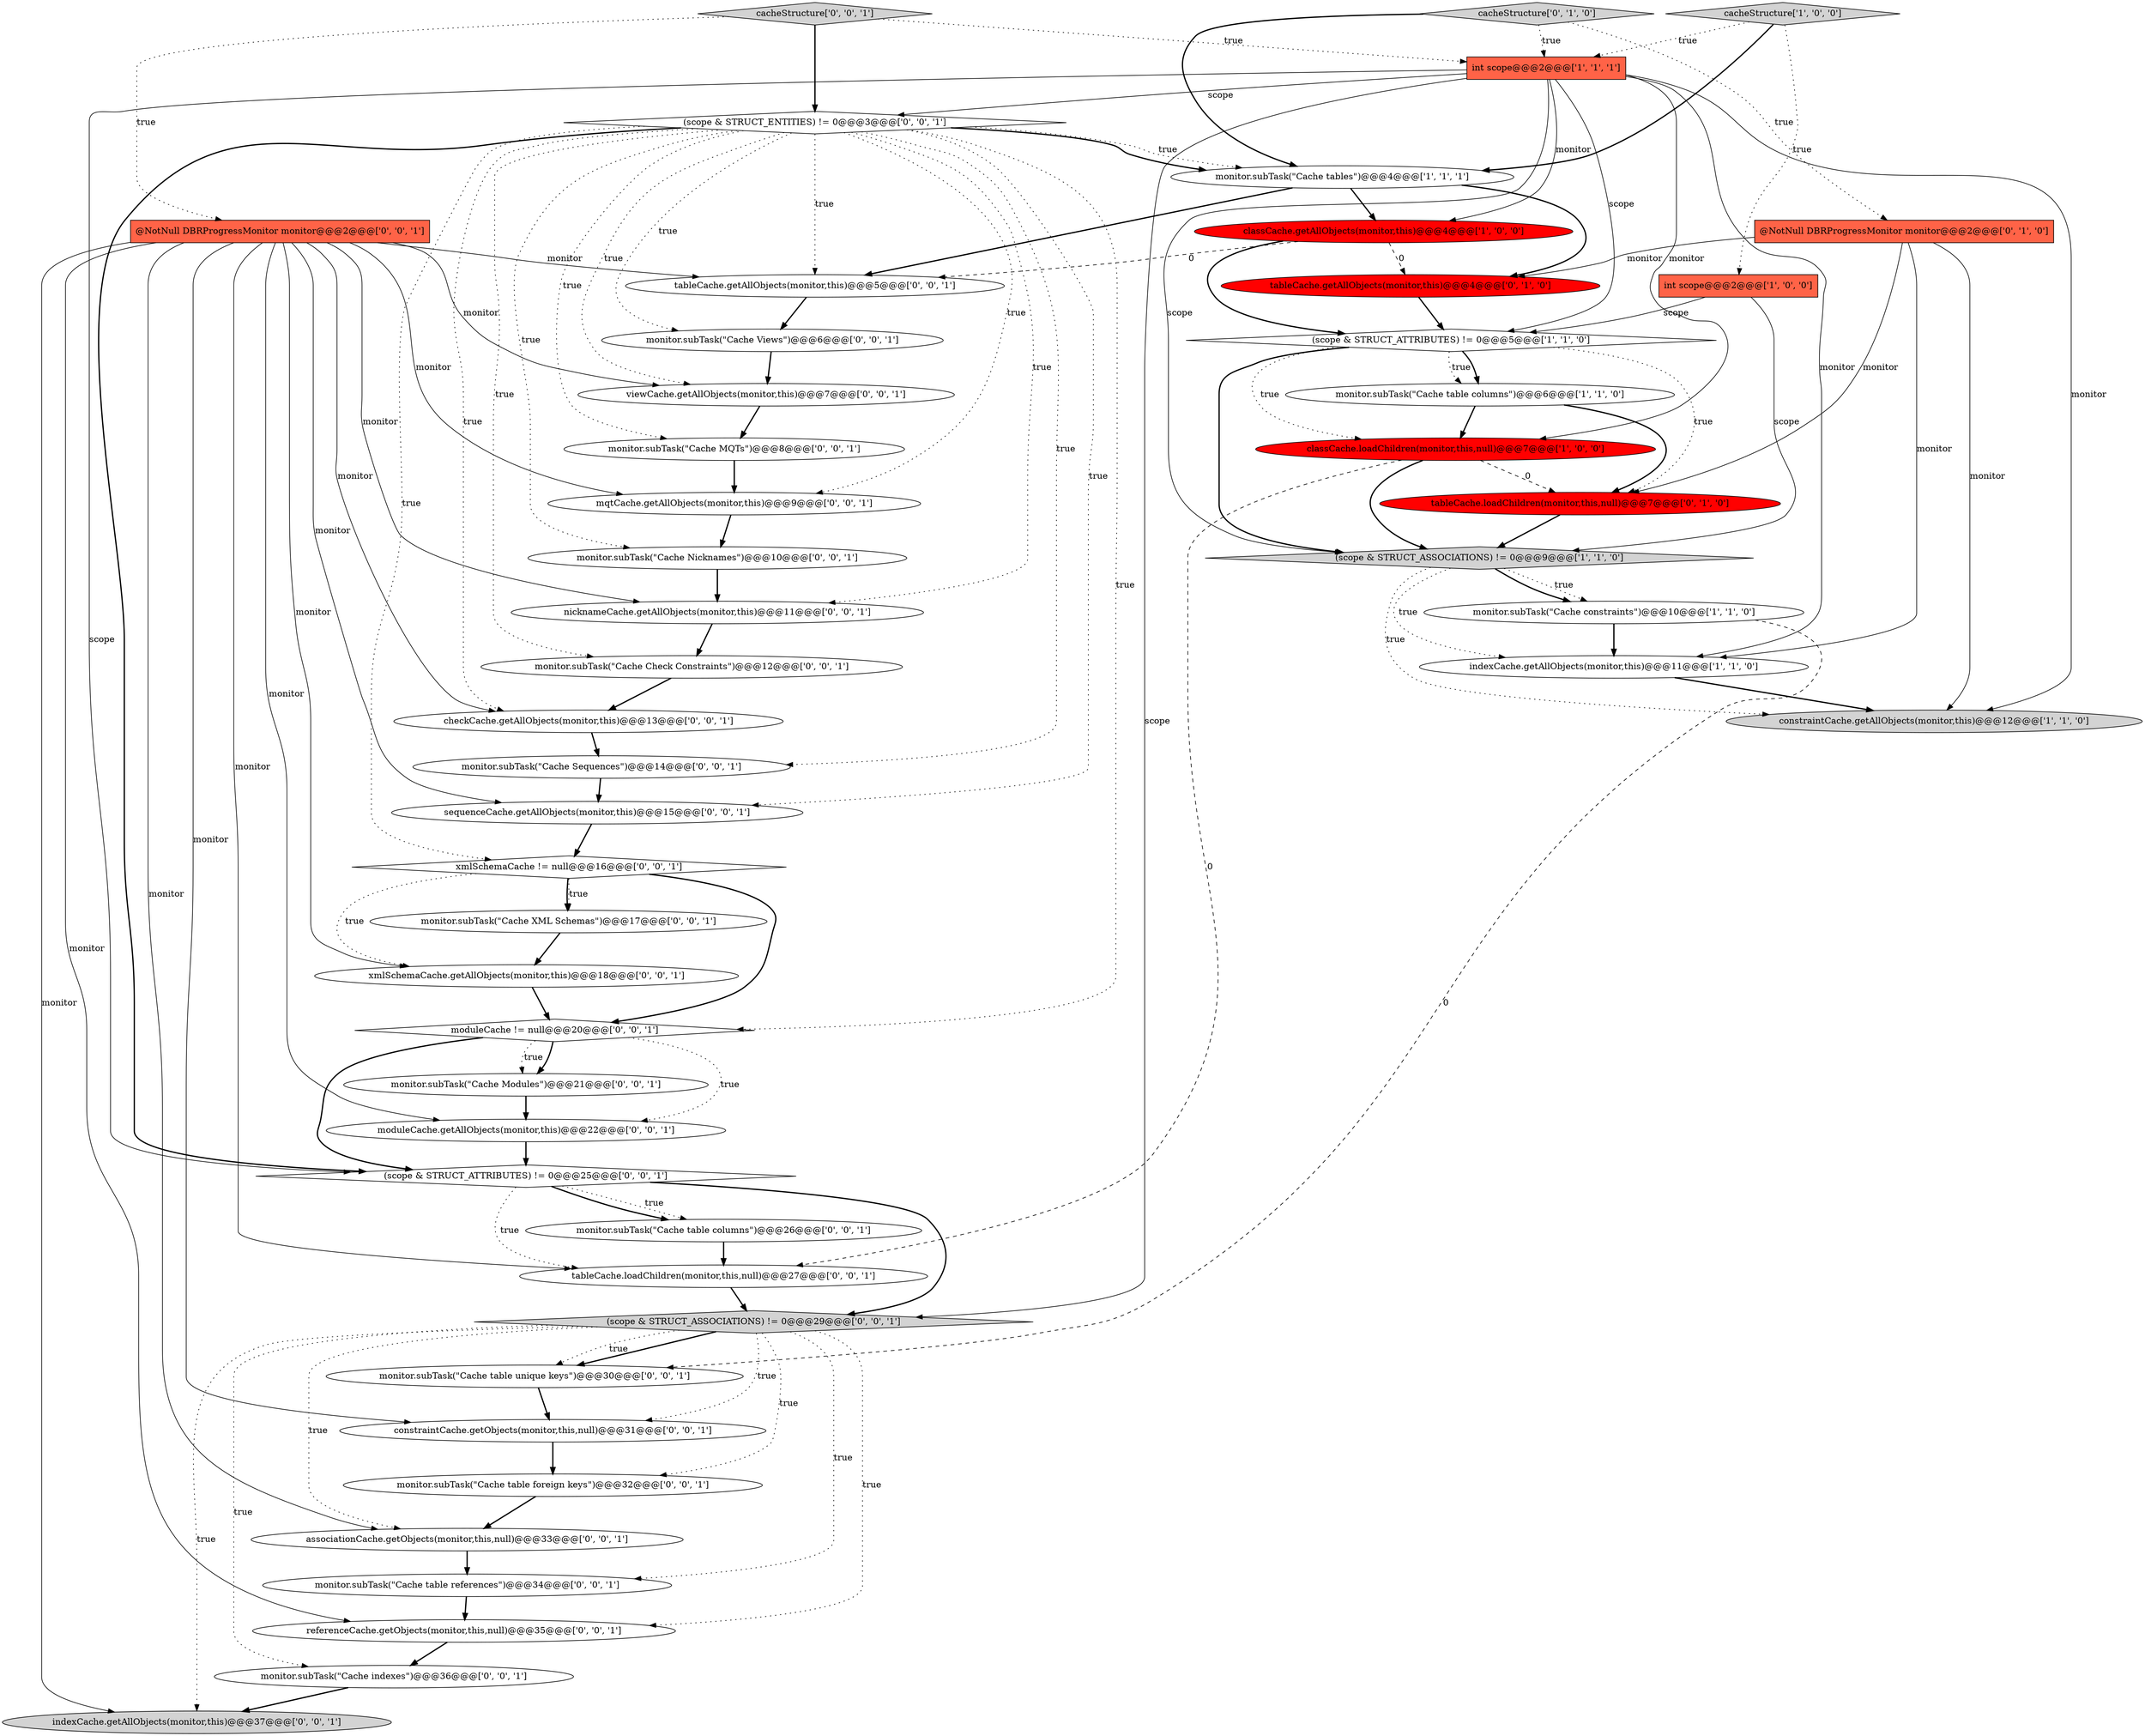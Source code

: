 digraph {
22 [style = filled, label = "xmlSchemaCache.getAllObjects(monitor,this)@@@18@@@['0', '0', '1']", fillcolor = white, shape = ellipse image = "AAA0AAABBB3BBB"];
12 [style = filled, label = "@NotNull DBRProgressMonitor monitor@@@2@@@['0', '1', '0']", fillcolor = tomato, shape = box image = "AAA0AAABBB2BBB"];
32 [style = filled, label = "monitor.subTask(\"Cache table unique keys\")@@@30@@@['0', '0', '1']", fillcolor = white, shape = ellipse image = "AAA0AAABBB3BBB"];
2 [style = filled, label = "int scope@@@2@@@['1', '0', '0']", fillcolor = tomato, shape = box image = "AAA0AAABBB1BBB"];
40 [style = filled, label = "viewCache.getAllObjects(monitor,this)@@@7@@@['0', '0', '1']", fillcolor = white, shape = ellipse image = "AAA0AAABBB3BBB"];
41 [style = filled, label = "monitor.subTask(\"Cache Modules\")@@@21@@@['0', '0', '1']", fillcolor = white, shape = ellipse image = "AAA0AAABBB3BBB"];
31 [style = filled, label = "monitor.subTask(\"Cache XML Schemas\")@@@17@@@['0', '0', '1']", fillcolor = white, shape = ellipse image = "AAA0AAABBB3BBB"];
27 [style = filled, label = "monitor.subTask(\"Cache table foreign keys\")@@@32@@@['0', '0', '1']", fillcolor = white, shape = ellipse image = "AAA0AAABBB3BBB"];
39 [style = filled, label = "(scope & STRUCT_ENTITIES) != 0@@@3@@@['0', '0', '1']", fillcolor = white, shape = diamond image = "AAA0AAABBB3BBB"];
42 [style = filled, label = "monitor.subTask(\"Cache table columns\")@@@26@@@['0', '0', '1']", fillcolor = white, shape = ellipse image = "AAA0AAABBB3BBB"];
9 [style = filled, label = "classCache.getAllObjects(monitor,this)@@@4@@@['1', '0', '0']", fillcolor = red, shape = ellipse image = "AAA1AAABBB1BBB"];
5 [style = filled, label = "(scope & STRUCT_ASSOCIATIONS) != 0@@@9@@@['1', '1', '0']", fillcolor = lightgray, shape = diamond image = "AAA0AAABBB1BBB"];
7 [style = filled, label = "monitor.subTask(\"Cache constraints\")@@@10@@@['1', '1', '0']", fillcolor = white, shape = ellipse image = "AAA0AAABBB1BBB"];
20 [style = filled, label = "(scope & STRUCT_ASSOCIATIONS) != 0@@@29@@@['0', '0', '1']", fillcolor = lightgray, shape = diamond image = "AAA0AAABBB3BBB"];
24 [style = filled, label = "indexCache.getAllObjects(monitor,this)@@@37@@@['0', '0', '1']", fillcolor = lightgray, shape = ellipse image = "AAA0AAABBB3BBB"];
1 [style = filled, label = "monitor.subTask(\"Cache table columns\")@@@6@@@['1', '1', '0']", fillcolor = white, shape = ellipse image = "AAA0AAABBB1BBB"];
23 [style = filled, label = "constraintCache.getObjects(monitor,this,null)@@@31@@@['0', '0', '1']", fillcolor = white, shape = ellipse image = "AAA0AAABBB3BBB"];
13 [style = filled, label = "cacheStructure['0', '1', '0']", fillcolor = lightgray, shape = diamond image = "AAA0AAABBB2BBB"];
11 [style = filled, label = "(scope & STRUCT_ATTRIBUTES) != 0@@@5@@@['1', '1', '0']", fillcolor = white, shape = diamond image = "AAA0AAABBB1BBB"];
47 [style = filled, label = "referenceCache.getObjects(monitor,this,null)@@@35@@@['0', '0', '1']", fillcolor = white, shape = ellipse image = "AAA0AAABBB3BBB"];
38 [style = filled, label = "cacheStructure['0', '0', '1']", fillcolor = lightgray, shape = diamond image = "AAA0AAABBB3BBB"];
3 [style = filled, label = "cacheStructure['1', '0', '0']", fillcolor = lightgray, shape = diamond image = "AAA0AAABBB1BBB"];
10 [style = filled, label = "indexCache.getAllObjects(monitor,this)@@@11@@@['1', '1', '0']", fillcolor = white, shape = ellipse image = "AAA0AAABBB1BBB"];
29 [style = filled, label = "sequenceCache.getAllObjects(monitor,this)@@@15@@@['0', '0', '1']", fillcolor = white, shape = ellipse image = "AAA0AAABBB3BBB"];
0 [style = filled, label = "constraintCache.getAllObjects(monitor,this)@@@12@@@['1', '1', '0']", fillcolor = lightgray, shape = ellipse image = "AAA0AAABBB1BBB"];
16 [style = filled, label = "monitor.subTask(\"Cache table references\")@@@34@@@['0', '0', '1']", fillcolor = white, shape = ellipse image = "AAA0AAABBB3BBB"];
30 [style = filled, label = "nicknameCache.getAllObjects(monitor,this)@@@11@@@['0', '0', '1']", fillcolor = white, shape = ellipse image = "AAA0AAABBB3BBB"];
37 [style = filled, label = "monitor.subTask(\"Cache Nicknames\")@@@10@@@['0', '0', '1']", fillcolor = white, shape = ellipse image = "AAA0AAABBB3BBB"];
25 [style = filled, label = "moduleCache.getAllObjects(monitor,this)@@@22@@@['0', '0', '1']", fillcolor = white, shape = ellipse image = "AAA0AAABBB3BBB"];
34 [style = filled, label = "tableCache.loadChildren(monitor,this,null)@@@27@@@['0', '0', '1']", fillcolor = white, shape = ellipse image = "AAA0AAABBB3BBB"];
4 [style = filled, label = "monitor.subTask(\"Cache tables\")@@@4@@@['1', '1', '1']", fillcolor = white, shape = ellipse image = "AAA0AAABBB1BBB"];
17 [style = filled, label = "@NotNull DBRProgressMonitor monitor@@@2@@@['0', '0', '1']", fillcolor = tomato, shape = box image = "AAA0AAABBB3BBB"];
36 [style = filled, label = "xmlSchemaCache != null@@@16@@@['0', '0', '1']", fillcolor = white, shape = diamond image = "AAA0AAABBB3BBB"];
8 [style = filled, label = "int scope@@@2@@@['1', '1', '1']", fillcolor = tomato, shape = box image = "AAA0AAABBB1BBB"];
15 [style = filled, label = "tableCache.loadChildren(monitor,this,null)@@@7@@@['0', '1', '0']", fillcolor = red, shape = ellipse image = "AAA1AAABBB2BBB"];
18 [style = filled, label = "mqtCache.getAllObjects(monitor,this)@@@9@@@['0', '0', '1']", fillcolor = white, shape = ellipse image = "AAA0AAABBB3BBB"];
21 [style = filled, label = "monitor.subTask(\"Cache Check Constraints\")@@@12@@@['0', '0', '1']", fillcolor = white, shape = ellipse image = "AAA0AAABBB3BBB"];
46 [style = filled, label = "(scope & STRUCT_ATTRIBUTES) != 0@@@25@@@['0', '0', '1']", fillcolor = white, shape = diamond image = "AAA0AAABBB3BBB"];
33 [style = filled, label = "tableCache.getAllObjects(monitor,this)@@@5@@@['0', '0', '1']", fillcolor = white, shape = ellipse image = "AAA0AAABBB3BBB"];
26 [style = filled, label = "checkCache.getAllObjects(monitor,this)@@@13@@@['0', '0', '1']", fillcolor = white, shape = ellipse image = "AAA0AAABBB3BBB"];
28 [style = filled, label = "monitor.subTask(\"Cache Sequences\")@@@14@@@['0', '0', '1']", fillcolor = white, shape = ellipse image = "AAA0AAABBB3BBB"];
44 [style = filled, label = "associationCache.getObjects(monitor,this,null)@@@33@@@['0', '0', '1']", fillcolor = white, shape = ellipse image = "AAA0AAABBB3BBB"];
6 [style = filled, label = "classCache.loadChildren(monitor,this,null)@@@7@@@['1', '0', '0']", fillcolor = red, shape = ellipse image = "AAA1AAABBB1BBB"];
43 [style = filled, label = "moduleCache != null@@@20@@@['0', '0', '1']", fillcolor = white, shape = diamond image = "AAA0AAABBB3BBB"];
19 [style = filled, label = "monitor.subTask(\"Cache Views\")@@@6@@@['0', '0', '1']", fillcolor = white, shape = ellipse image = "AAA0AAABBB3BBB"];
45 [style = filled, label = "monitor.subTask(\"Cache indexes\")@@@36@@@['0', '0', '1']", fillcolor = white, shape = ellipse image = "AAA0AAABBB3BBB"];
14 [style = filled, label = "tableCache.getAllObjects(monitor,this)@@@4@@@['0', '1', '0']", fillcolor = red, shape = ellipse image = "AAA1AAABBB2BBB"];
35 [style = filled, label = "monitor.subTask(\"Cache MQTs\")@@@8@@@['0', '0', '1']", fillcolor = white, shape = ellipse image = "AAA0AAABBB3BBB"];
17->29 [style = solid, label="monitor"];
39->36 [style = dotted, label="true"];
32->23 [style = bold, label=""];
9->11 [style = bold, label=""];
34->20 [style = bold, label=""];
11->1 [style = dotted, label="true"];
27->44 [style = bold, label=""];
39->18 [style = dotted, label="true"];
8->39 [style = solid, label="scope"];
20->27 [style = dotted, label="true"];
8->0 [style = solid, label="monitor"];
8->46 [style = solid, label="scope"];
6->34 [style = dashed, label="0"];
38->39 [style = bold, label=""];
3->4 [style = bold, label=""];
45->24 [style = bold, label=""];
20->16 [style = dotted, label="true"];
21->26 [style = bold, label=""];
8->6 [style = solid, label="monitor"];
17->26 [style = solid, label="monitor"];
6->15 [style = dashed, label="0"];
38->8 [style = dotted, label="true"];
12->14 [style = solid, label="monitor"];
17->25 [style = solid, label="monitor"];
26->28 [style = bold, label=""];
11->15 [style = dotted, label="true"];
14->11 [style = bold, label=""];
2->11 [style = solid, label="scope"];
39->35 [style = dotted, label="true"];
29->36 [style = bold, label=""];
46->42 [style = bold, label=""];
35->18 [style = bold, label=""];
20->24 [style = dotted, label="true"];
36->31 [style = bold, label=""];
22->43 [style = bold, label=""];
39->26 [style = dotted, label="true"];
17->33 [style = solid, label="monitor"];
39->43 [style = dotted, label="true"];
20->47 [style = dotted, label="true"];
17->24 [style = solid, label="monitor"];
39->4 [style = bold, label=""];
36->31 [style = dotted, label="true"];
43->46 [style = bold, label=""];
39->29 [style = dotted, label="true"];
44->16 [style = bold, label=""];
5->7 [style = dotted, label="true"];
43->25 [style = dotted, label="true"];
10->0 [style = bold, label=""];
5->7 [style = bold, label=""];
39->40 [style = dotted, label="true"];
46->20 [style = bold, label=""];
17->34 [style = solid, label="monitor"];
18->37 [style = bold, label=""];
36->43 [style = bold, label=""];
4->9 [style = bold, label=""];
28->29 [style = bold, label=""];
4->14 [style = bold, label=""];
17->22 [style = solid, label="monitor"];
39->46 [style = bold, label=""];
40->35 [style = bold, label=""];
36->22 [style = dotted, label="true"];
5->10 [style = dotted, label="true"];
37->30 [style = bold, label=""];
8->11 [style = solid, label="scope"];
39->30 [style = dotted, label="true"];
5->0 [style = dotted, label="true"];
4->33 [style = bold, label=""];
12->0 [style = solid, label="monitor"];
8->9 [style = solid, label="monitor"];
17->18 [style = solid, label="monitor"];
17->30 [style = solid, label="monitor"];
2->5 [style = solid, label="scope"];
11->5 [style = bold, label=""];
6->5 [style = bold, label=""];
30->21 [style = bold, label=""];
1->6 [style = bold, label=""];
39->37 [style = dotted, label="true"];
20->44 [style = dotted, label="true"];
13->8 [style = dotted, label="true"];
11->6 [style = dotted, label="true"];
20->23 [style = dotted, label="true"];
7->32 [style = dashed, label="0"];
17->40 [style = solid, label="monitor"];
43->41 [style = bold, label=""];
47->45 [style = bold, label=""];
33->19 [style = bold, label=""];
19->40 [style = bold, label=""];
8->10 [style = solid, label="monitor"];
17->23 [style = solid, label="monitor"];
39->21 [style = dotted, label="true"];
42->34 [style = bold, label=""];
31->22 [style = bold, label=""];
23->27 [style = bold, label=""];
13->12 [style = dotted, label="true"];
11->1 [style = bold, label=""];
7->10 [style = bold, label=""];
16->47 [style = bold, label=""];
39->19 [style = dotted, label="true"];
1->15 [style = bold, label=""];
8->5 [style = solid, label="scope"];
20->32 [style = bold, label=""];
25->46 [style = bold, label=""];
20->45 [style = dotted, label="true"];
17->47 [style = solid, label="monitor"];
15->5 [style = bold, label=""];
17->44 [style = solid, label="monitor"];
9->33 [style = dashed, label="0"];
46->34 [style = dotted, label="true"];
39->4 [style = dotted, label="true"];
9->14 [style = dashed, label="0"];
12->15 [style = solid, label="monitor"];
38->17 [style = dotted, label="true"];
43->41 [style = dotted, label="true"];
46->42 [style = dotted, label="true"];
8->20 [style = solid, label="scope"];
39->28 [style = dotted, label="true"];
12->10 [style = solid, label="monitor"];
41->25 [style = bold, label=""];
3->8 [style = dotted, label="true"];
20->32 [style = dotted, label="true"];
39->33 [style = dotted, label="true"];
3->2 [style = dotted, label="true"];
13->4 [style = bold, label=""];
}
